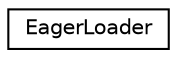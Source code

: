 digraph "Graphical Class Hierarchy"
{
  edge [fontname="Helvetica",fontsize="10",labelfontname="Helvetica",labelfontsize="10"];
  node [fontname="Helvetica",fontsize="10",shape=record];
  rankdir="LR";
  Node1 [label="EagerLoader",height=0.2,width=0.4,color="black", fillcolor="white", style="filled",URL="$class_cake_1_1_o_r_m_1_1_eager_loader.html"];
}
